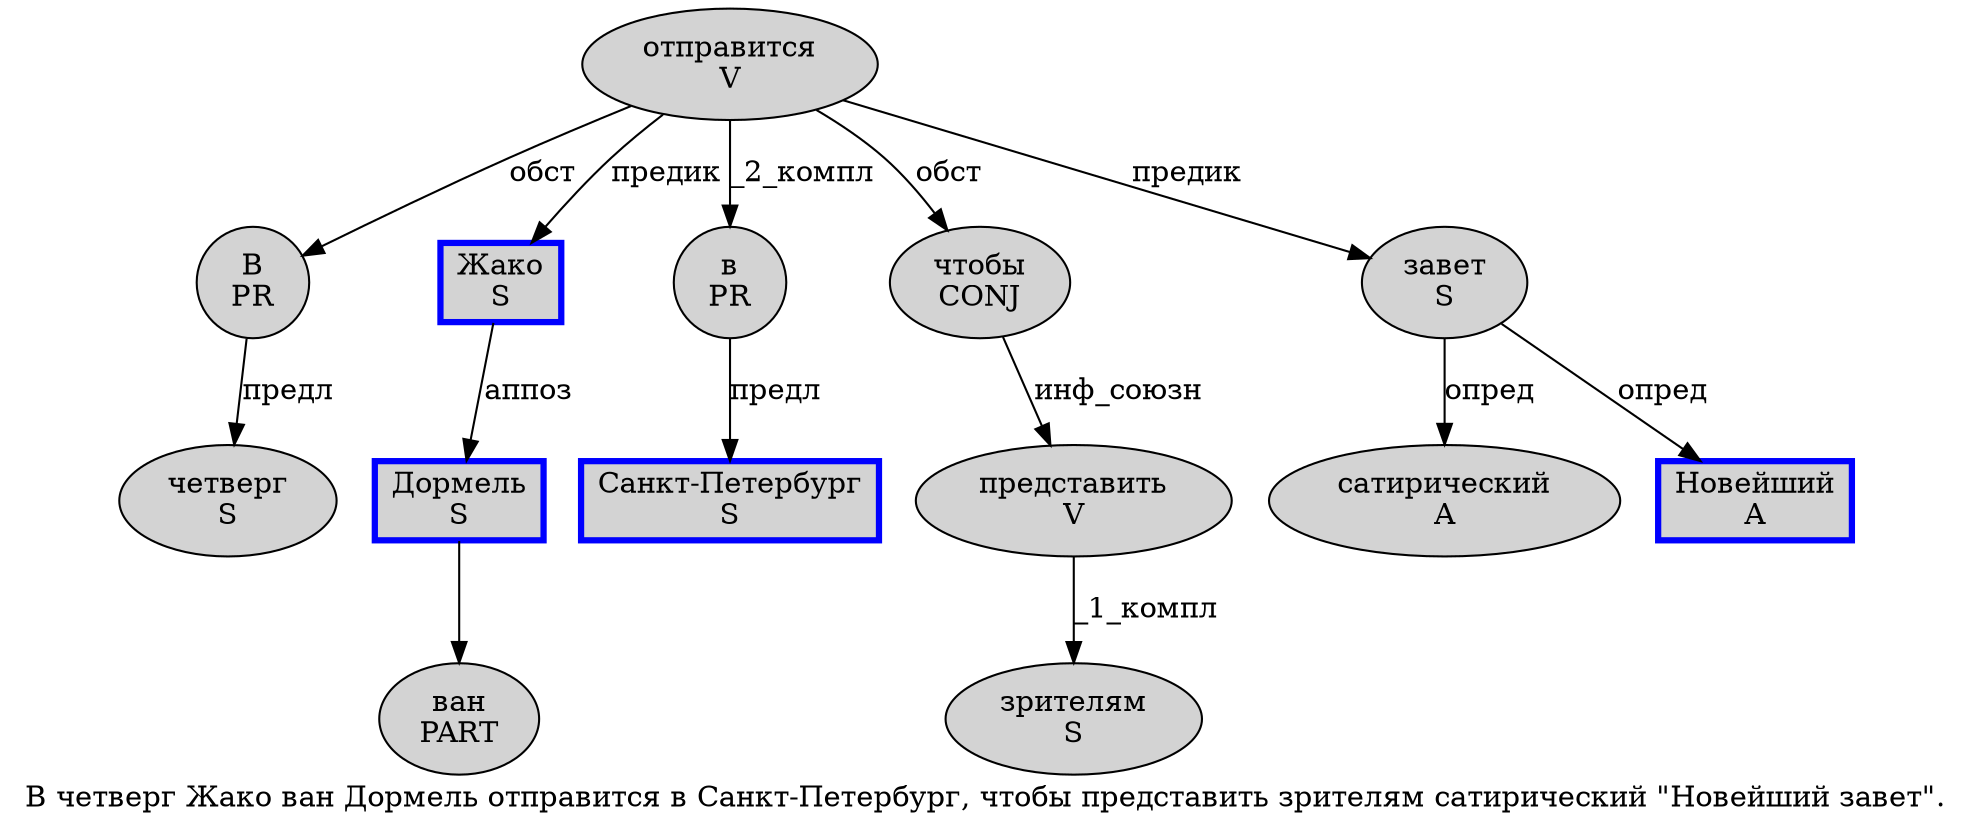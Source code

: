 digraph SENTENCE_779 {
	graph [label="В четверг Жако ван Дормель отправится в Санкт-Петербург, чтобы представить зрителям сатирический \"Новейший завет\"."]
	node [style=filled]
		0 [label="В
PR" color="" fillcolor=lightgray penwidth=1 shape=ellipse]
		1 [label="четверг
S" color="" fillcolor=lightgray penwidth=1 shape=ellipse]
		2 [label="Жако
S" color=blue fillcolor=lightgray penwidth=3 shape=box]
		3 [label="ван
PART" color="" fillcolor=lightgray penwidth=1 shape=ellipse]
		4 [label="Дормель
S" color=blue fillcolor=lightgray penwidth=3 shape=box]
		5 [label="отправится
V" color="" fillcolor=lightgray penwidth=1 shape=ellipse]
		6 [label="в
PR" color="" fillcolor=lightgray penwidth=1 shape=ellipse]
		7 [label="Санкт-Петербург
S" color=blue fillcolor=lightgray penwidth=3 shape=box]
		9 [label="чтобы
CONJ" color="" fillcolor=lightgray penwidth=1 shape=ellipse]
		10 [label="представить
V" color="" fillcolor=lightgray penwidth=1 shape=ellipse]
		11 [label="зрителям
S" color="" fillcolor=lightgray penwidth=1 shape=ellipse]
		12 [label="сатирический
A" color="" fillcolor=lightgray penwidth=1 shape=ellipse]
		14 [label="Новейший
A" color=blue fillcolor=lightgray penwidth=3 shape=box]
		15 [label="завет
S" color="" fillcolor=lightgray penwidth=1 shape=ellipse]
			10 -> 11 [label="_1_компл"]
			4 -> 3
			9 -> 10 [label="инф_союзн"]
			5 -> 0 [label="обст"]
			5 -> 2 [label="предик"]
			5 -> 6 [label="_2_компл"]
			5 -> 9 [label="обст"]
			5 -> 15 [label="предик"]
			15 -> 12 [label="опред"]
			15 -> 14 [label="опред"]
			6 -> 7 [label="предл"]
			2 -> 4 [label="аппоз"]
			0 -> 1 [label="предл"]
}